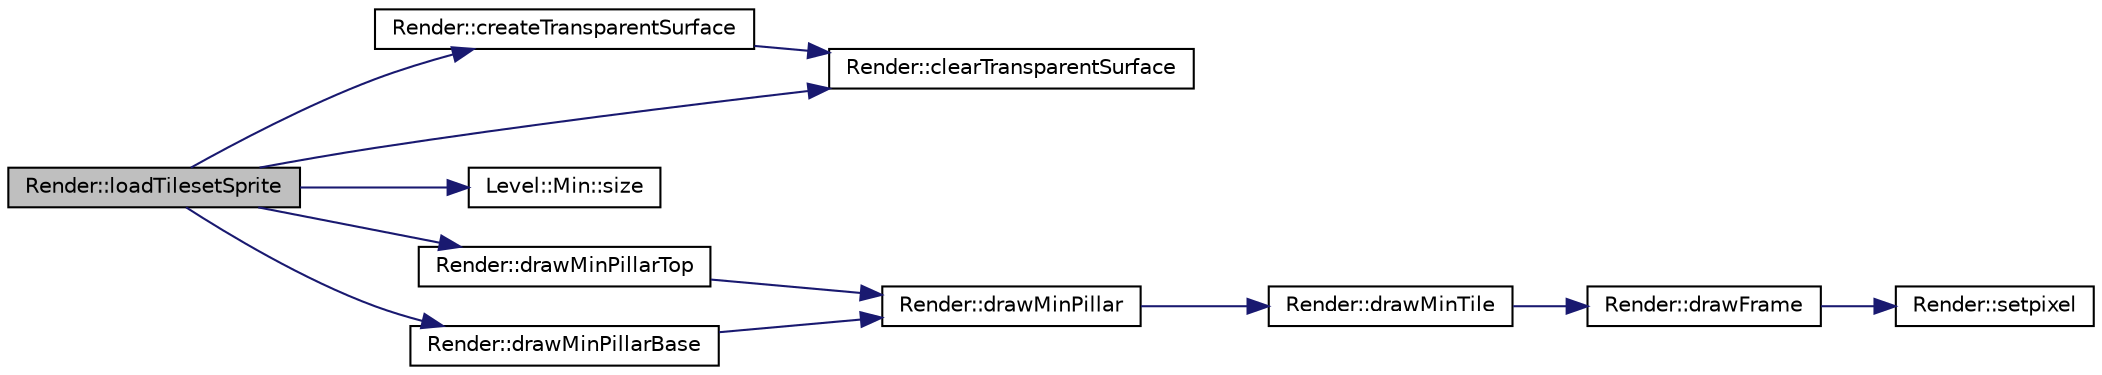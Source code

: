 digraph G
{
  edge [fontname="Helvetica",fontsize="10",labelfontname="Helvetica",labelfontsize="10"];
  node [fontname="Helvetica",fontsize="10",shape=record];
  rankdir="LR";
  Node1 [label="Render::loadTilesetSprite",height=0.2,width=0.4,color="black", fillcolor="grey75", style="filled" fontcolor="black"];
  Node1 -> Node2 [color="midnightblue",fontsize="10",style="solid",fontname="Helvetica"];
  Node2 [label="Render::createTransparentSurface",height=0.2,width=0.4,color="black", fillcolor="white", style="filled",URL="$namespace_render.html#a83ee7f6e3cb7a513ab4bac2c05614c26"];
  Node2 -> Node3 [color="midnightblue",fontsize="10",style="solid",fontname="Helvetica"];
  Node3 [label="Render::clearTransparentSurface",height=0.2,width=0.4,color="black", fillcolor="white", style="filled",URL="$namespace_render.html#aaa59a6d2c1fc80969f9af8a563250bf0"];
  Node1 -> Node4 [color="midnightblue",fontsize="10",style="solid",fontname="Helvetica"];
  Node4 [label="Level::Min::size",height=0.2,width=0.4,color="black", fillcolor="white", style="filled",URL="$class_level_1_1_min.html#acd03fbc00e22534c8c41a201d07e788b"];
  Node1 -> Node3 [color="midnightblue",fontsize="10",style="solid",fontname="Helvetica"];
  Node1 -> Node5 [color="midnightblue",fontsize="10",style="solid",fontname="Helvetica"];
  Node5 [label="Render::drawMinPillarTop",height=0.2,width=0.4,color="black", fillcolor="white", style="filled",URL="$namespace_render.html#ab52f404c5feb88408defadb935b310e5"];
  Node5 -> Node6 [color="midnightblue",fontsize="10",style="solid",fontname="Helvetica"];
  Node6 [label="Render::drawMinPillar",height=0.2,width=0.4,color="black", fillcolor="white", style="filled",URL="$namespace_render.html#aa3495cd25236e295a183dc4c70932ecd"];
  Node6 -> Node7 [color="midnightblue",fontsize="10",style="solid",fontname="Helvetica"];
  Node7 [label="Render::drawMinTile",height=0.2,width=0.4,color="black", fillcolor="white", style="filled",URL="$namespace_render.html#a3bbdc70f166ed8419fcfa4d292258b6a"];
  Node7 -> Node8 [color="midnightblue",fontsize="10",style="solid",fontname="Helvetica"];
  Node8 [label="Render::drawFrame",height=0.2,width=0.4,color="black", fillcolor="white", style="filled",URL="$namespace_render.html#a8384399aba8d9bca82788367f744016f"];
  Node8 -> Node9 [color="midnightblue",fontsize="10",style="solid",fontname="Helvetica"];
  Node9 [label="Render::setpixel",height=0.2,width=0.4,color="black", fillcolor="white", style="filled",URL="$namespace_render.html#a255d3d88fd6f86eb173484b03e176d23"];
  Node1 -> Node10 [color="midnightblue",fontsize="10",style="solid",fontname="Helvetica"];
  Node10 [label="Render::drawMinPillarBase",height=0.2,width=0.4,color="black", fillcolor="white", style="filled",URL="$namespace_render.html#a17a1ce99e9825ff602e9834cb8a7a409"];
  Node10 -> Node6 [color="midnightblue",fontsize="10",style="solid",fontname="Helvetica"];
}
